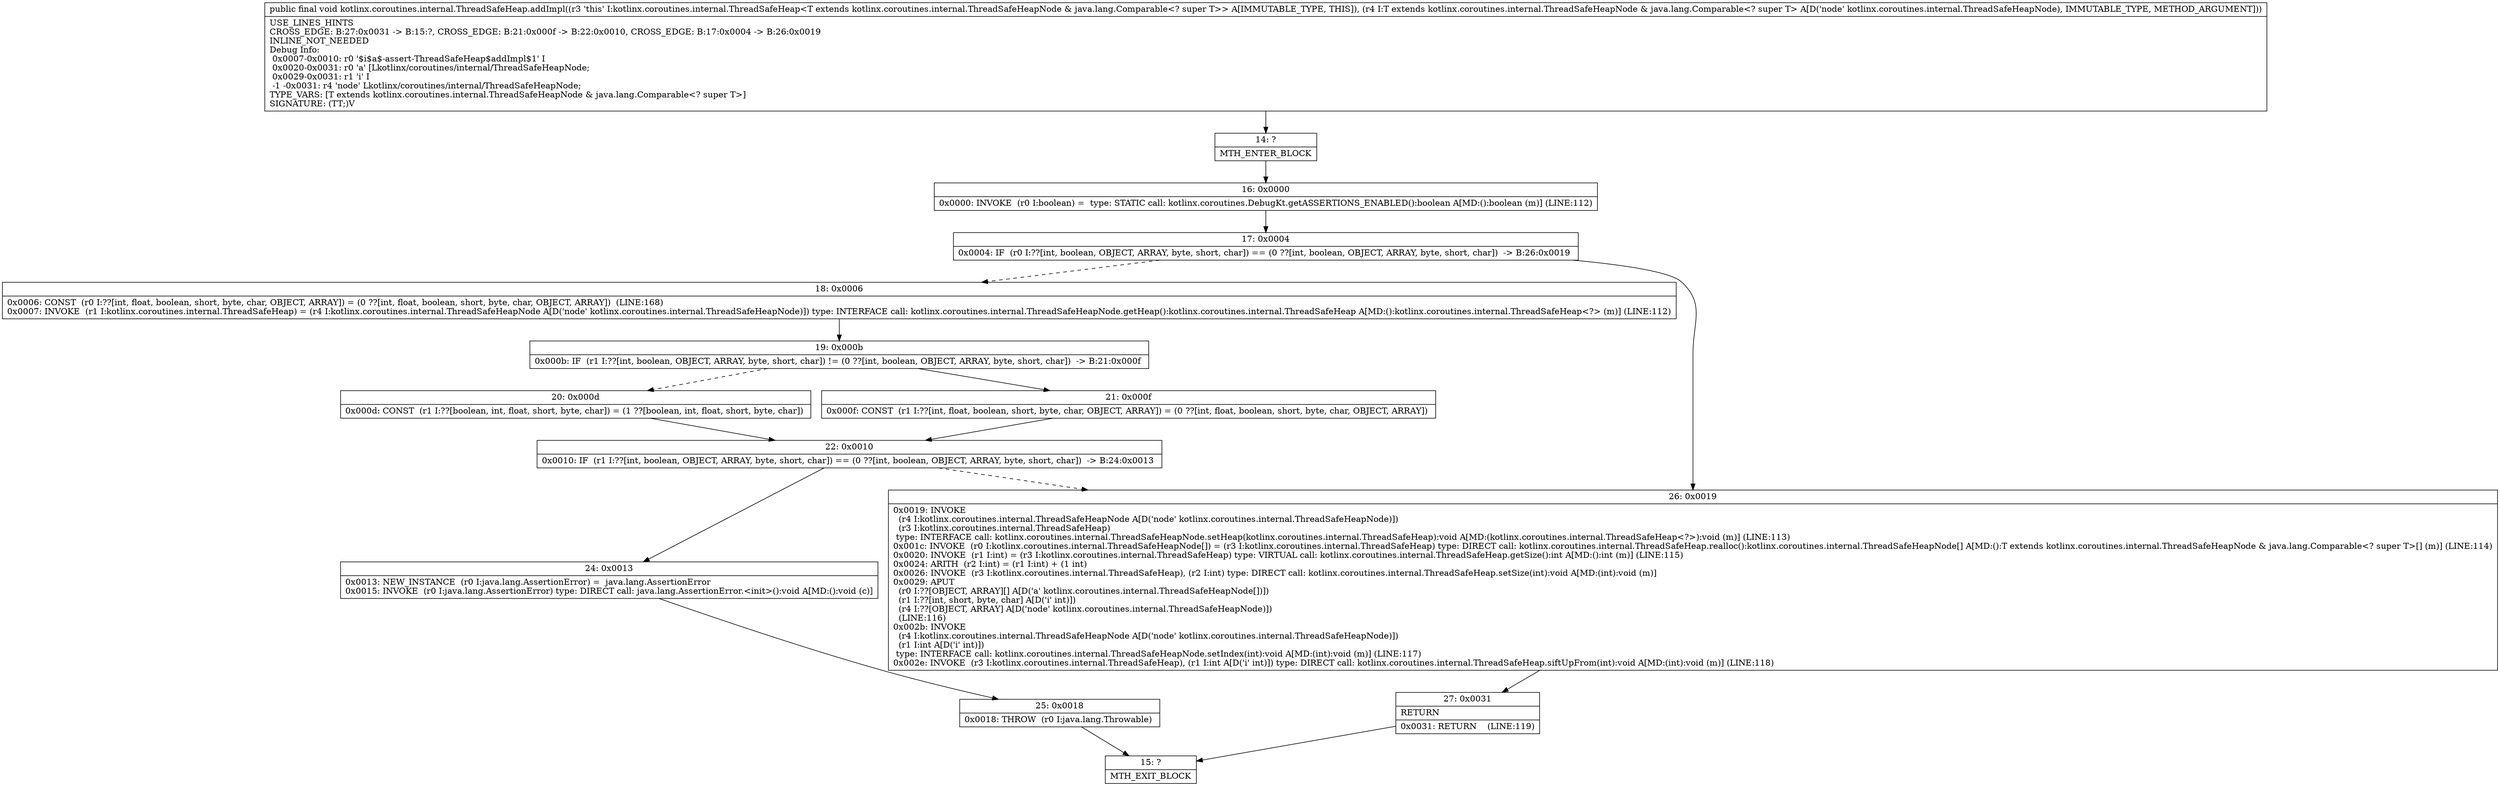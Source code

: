 digraph "CFG forkotlinx.coroutines.internal.ThreadSafeHeap.addImpl(Lkotlinx\/coroutines\/internal\/ThreadSafeHeapNode;)V" {
Node_14 [shape=record,label="{14\:\ ?|MTH_ENTER_BLOCK\l}"];
Node_16 [shape=record,label="{16\:\ 0x0000|0x0000: INVOKE  (r0 I:boolean) =  type: STATIC call: kotlinx.coroutines.DebugKt.getASSERTIONS_ENABLED():boolean A[MD:():boolean (m)] (LINE:112)\l}"];
Node_17 [shape=record,label="{17\:\ 0x0004|0x0004: IF  (r0 I:??[int, boolean, OBJECT, ARRAY, byte, short, char]) == (0 ??[int, boolean, OBJECT, ARRAY, byte, short, char])  \-\> B:26:0x0019 \l}"];
Node_18 [shape=record,label="{18\:\ 0x0006|0x0006: CONST  (r0 I:??[int, float, boolean, short, byte, char, OBJECT, ARRAY]) = (0 ??[int, float, boolean, short, byte, char, OBJECT, ARRAY])  (LINE:168)\l0x0007: INVOKE  (r1 I:kotlinx.coroutines.internal.ThreadSafeHeap) = (r4 I:kotlinx.coroutines.internal.ThreadSafeHeapNode A[D('node' kotlinx.coroutines.internal.ThreadSafeHeapNode)]) type: INTERFACE call: kotlinx.coroutines.internal.ThreadSafeHeapNode.getHeap():kotlinx.coroutines.internal.ThreadSafeHeap A[MD:():kotlinx.coroutines.internal.ThreadSafeHeap\<?\> (m)] (LINE:112)\l}"];
Node_19 [shape=record,label="{19\:\ 0x000b|0x000b: IF  (r1 I:??[int, boolean, OBJECT, ARRAY, byte, short, char]) != (0 ??[int, boolean, OBJECT, ARRAY, byte, short, char])  \-\> B:21:0x000f \l}"];
Node_20 [shape=record,label="{20\:\ 0x000d|0x000d: CONST  (r1 I:??[boolean, int, float, short, byte, char]) = (1 ??[boolean, int, float, short, byte, char]) \l}"];
Node_22 [shape=record,label="{22\:\ 0x0010|0x0010: IF  (r1 I:??[int, boolean, OBJECT, ARRAY, byte, short, char]) == (0 ??[int, boolean, OBJECT, ARRAY, byte, short, char])  \-\> B:24:0x0013 \l}"];
Node_24 [shape=record,label="{24\:\ 0x0013|0x0013: NEW_INSTANCE  (r0 I:java.lang.AssertionError) =  java.lang.AssertionError \l0x0015: INVOKE  (r0 I:java.lang.AssertionError) type: DIRECT call: java.lang.AssertionError.\<init\>():void A[MD:():void (c)]\l}"];
Node_25 [shape=record,label="{25\:\ 0x0018|0x0018: THROW  (r0 I:java.lang.Throwable) \l}"];
Node_15 [shape=record,label="{15\:\ ?|MTH_EXIT_BLOCK\l}"];
Node_21 [shape=record,label="{21\:\ 0x000f|0x000f: CONST  (r1 I:??[int, float, boolean, short, byte, char, OBJECT, ARRAY]) = (0 ??[int, float, boolean, short, byte, char, OBJECT, ARRAY]) \l}"];
Node_26 [shape=record,label="{26\:\ 0x0019|0x0019: INVOKE  \l  (r4 I:kotlinx.coroutines.internal.ThreadSafeHeapNode A[D('node' kotlinx.coroutines.internal.ThreadSafeHeapNode)])\l  (r3 I:kotlinx.coroutines.internal.ThreadSafeHeap)\l type: INTERFACE call: kotlinx.coroutines.internal.ThreadSafeHeapNode.setHeap(kotlinx.coroutines.internal.ThreadSafeHeap):void A[MD:(kotlinx.coroutines.internal.ThreadSafeHeap\<?\>):void (m)] (LINE:113)\l0x001c: INVOKE  (r0 I:kotlinx.coroutines.internal.ThreadSafeHeapNode[]) = (r3 I:kotlinx.coroutines.internal.ThreadSafeHeap) type: DIRECT call: kotlinx.coroutines.internal.ThreadSafeHeap.realloc():kotlinx.coroutines.internal.ThreadSafeHeapNode[] A[MD:():T extends kotlinx.coroutines.internal.ThreadSafeHeapNode & java.lang.Comparable\<? super T\>[] (m)] (LINE:114)\l0x0020: INVOKE  (r1 I:int) = (r3 I:kotlinx.coroutines.internal.ThreadSafeHeap) type: VIRTUAL call: kotlinx.coroutines.internal.ThreadSafeHeap.getSize():int A[MD:():int (m)] (LINE:115)\l0x0024: ARITH  (r2 I:int) = (r1 I:int) + (1 int) \l0x0026: INVOKE  (r3 I:kotlinx.coroutines.internal.ThreadSafeHeap), (r2 I:int) type: DIRECT call: kotlinx.coroutines.internal.ThreadSafeHeap.setSize(int):void A[MD:(int):void (m)]\l0x0029: APUT  \l  (r0 I:??[OBJECT, ARRAY][] A[D('a' kotlinx.coroutines.internal.ThreadSafeHeapNode[])])\l  (r1 I:??[int, short, byte, char] A[D('i' int)])\l  (r4 I:??[OBJECT, ARRAY] A[D('node' kotlinx.coroutines.internal.ThreadSafeHeapNode)])\l  (LINE:116)\l0x002b: INVOKE  \l  (r4 I:kotlinx.coroutines.internal.ThreadSafeHeapNode A[D('node' kotlinx.coroutines.internal.ThreadSafeHeapNode)])\l  (r1 I:int A[D('i' int)])\l type: INTERFACE call: kotlinx.coroutines.internal.ThreadSafeHeapNode.setIndex(int):void A[MD:(int):void (m)] (LINE:117)\l0x002e: INVOKE  (r3 I:kotlinx.coroutines.internal.ThreadSafeHeap), (r1 I:int A[D('i' int)]) type: DIRECT call: kotlinx.coroutines.internal.ThreadSafeHeap.siftUpFrom(int):void A[MD:(int):void (m)] (LINE:118)\l}"];
Node_27 [shape=record,label="{27\:\ 0x0031|RETURN\l|0x0031: RETURN    (LINE:119)\l}"];
MethodNode[shape=record,label="{public final void kotlinx.coroutines.internal.ThreadSafeHeap.addImpl((r3 'this' I:kotlinx.coroutines.internal.ThreadSafeHeap\<T extends kotlinx.coroutines.internal.ThreadSafeHeapNode & java.lang.Comparable\<? super T\>\> A[IMMUTABLE_TYPE, THIS]), (r4 I:T extends kotlinx.coroutines.internal.ThreadSafeHeapNode & java.lang.Comparable\<? super T\> A[D('node' kotlinx.coroutines.internal.ThreadSafeHeapNode), IMMUTABLE_TYPE, METHOD_ARGUMENT]))  | USE_LINES_HINTS\lCROSS_EDGE: B:27:0x0031 \-\> B:15:?, CROSS_EDGE: B:21:0x000f \-\> B:22:0x0010, CROSS_EDGE: B:17:0x0004 \-\> B:26:0x0019\lINLINE_NOT_NEEDED\lDebug Info:\l  0x0007\-0x0010: r0 '$i$a$\-assert\-ThreadSafeHeap$addImpl$1' I\l  0x0020\-0x0031: r0 'a' [Lkotlinx\/coroutines\/internal\/ThreadSafeHeapNode;\l  0x0029\-0x0031: r1 'i' I\l  \-1 \-0x0031: r4 'node' Lkotlinx\/coroutines\/internal\/ThreadSafeHeapNode;\lTYPE_VARS: [T extends kotlinx.coroutines.internal.ThreadSafeHeapNode & java.lang.Comparable\<? super T\>]\lSIGNATURE: (TT;)V\l}"];
MethodNode -> Node_14;Node_14 -> Node_16;
Node_16 -> Node_17;
Node_17 -> Node_18[style=dashed];
Node_17 -> Node_26;
Node_18 -> Node_19;
Node_19 -> Node_20[style=dashed];
Node_19 -> Node_21;
Node_20 -> Node_22;
Node_22 -> Node_24;
Node_22 -> Node_26[style=dashed];
Node_24 -> Node_25;
Node_25 -> Node_15;
Node_21 -> Node_22;
Node_26 -> Node_27;
Node_27 -> Node_15;
}

